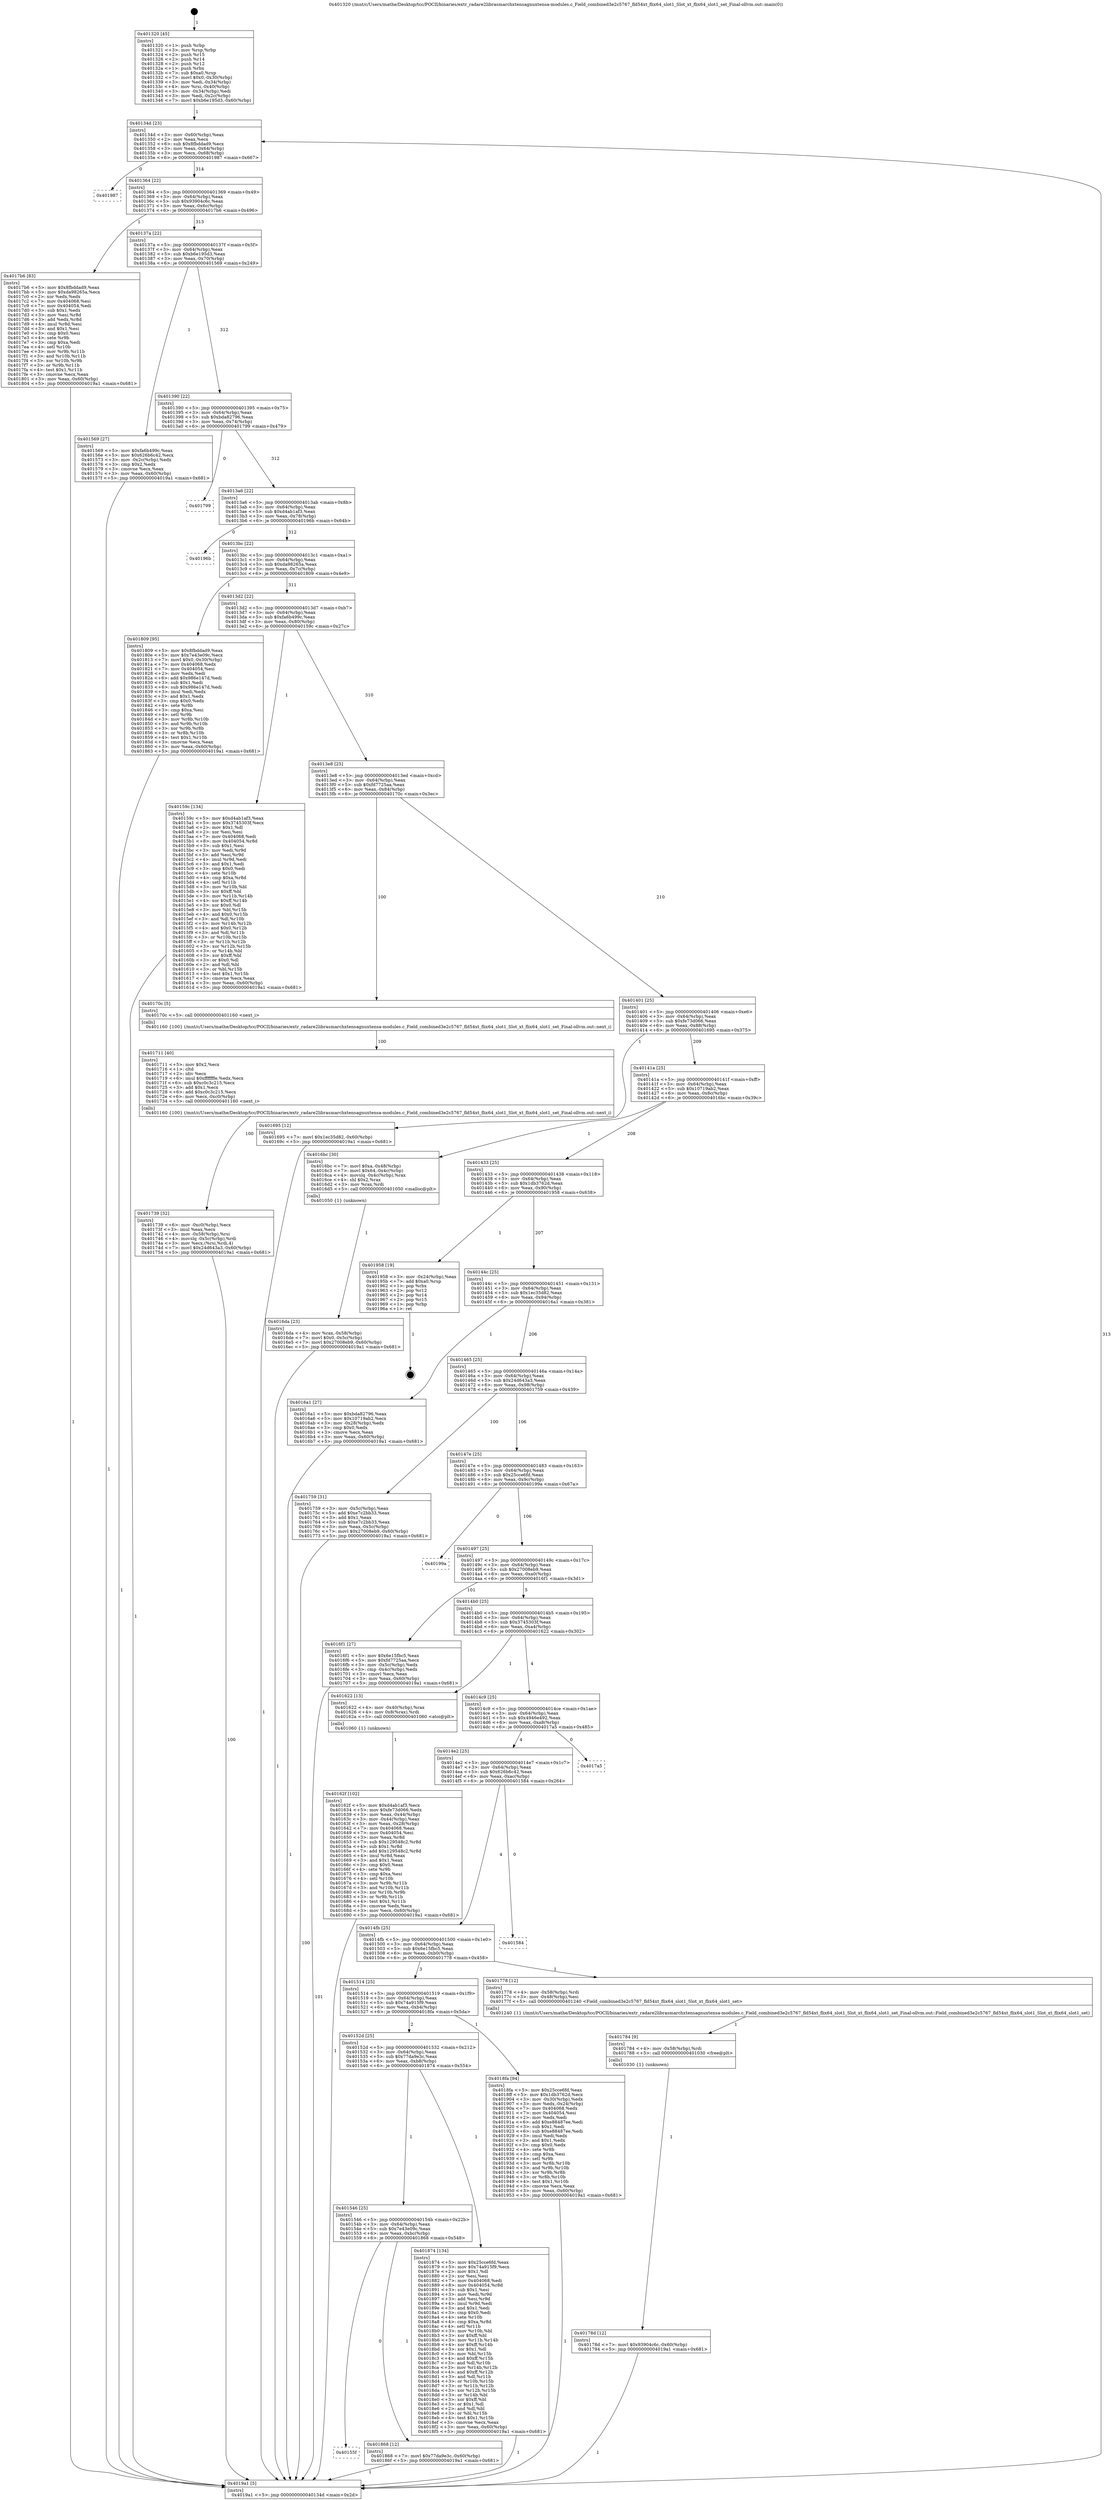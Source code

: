 digraph "0x401320" {
  label = "0x401320 (/mnt/c/Users/mathe/Desktop/tcc/POCII/binaries/extr_radare2librasmarchxtensagnuxtensa-modules.c_Field_combined3e2c5767_fld54xt_flix64_slot1_Slot_xt_flix64_slot1_set_Final-ollvm.out::main(0))"
  labelloc = "t"
  node[shape=record]

  Entry [label="",width=0.3,height=0.3,shape=circle,fillcolor=black,style=filled]
  "0x40134d" [label="{
     0x40134d [23]\l
     | [instrs]\l
     &nbsp;&nbsp;0x40134d \<+3\>: mov -0x60(%rbp),%eax\l
     &nbsp;&nbsp;0x401350 \<+2\>: mov %eax,%ecx\l
     &nbsp;&nbsp;0x401352 \<+6\>: sub $0x8fbddad9,%ecx\l
     &nbsp;&nbsp;0x401358 \<+3\>: mov %eax,-0x64(%rbp)\l
     &nbsp;&nbsp;0x40135b \<+3\>: mov %ecx,-0x68(%rbp)\l
     &nbsp;&nbsp;0x40135e \<+6\>: je 0000000000401987 \<main+0x667\>\l
  }"]
  "0x401987" [label="{
     0x401987\l
  }", style=dashed]
  "0x401364" [label="{
     0x401364 [22]\l
     | [instrs]\l
     &nbsp;&nbsp;0x401364 \<+5\>: jmp 0000000000401369 \<main+0x49\>\l
     &nbsp;&nbsp;0x401369 \<+3\>: mov -0x64(%rbp),%eax\l
     &nbsp;&nbsp;0x40136c \<+5\>: sub $0x93904c6c,%eax\l
     &nbsp;&nbsp;0x401371 \<+3\>: mov %eax,-0x6c(%rbp)\l
     &nbsp;&nbsp;0x401374 \<+6\>: je 00000000004017b6 \<main+0x496\>\l
  }"]
  Exit [label="",width=0.3,height=0.3,shape=circle,fillcolor=black,style=filled,peripheries=2]
  "0x4017b6" [label="{
     0x4017b6 [83]\l
     | [instrs]\l
     &nbsp;&nbsp;0x4017b6 \<+5\>: mov $0x8fbddad9,%eax\l
     &nbsp;&nbsp;0x4017bb \<+5\>: mov $0xda98265a,%ecx\l
     &nbsp;&nbsp;0x4017c0 \<+2\>: xor %edx,%edx\l
     &nbsp;&nbsp;0x4017c2 \<+7\>: mov 0x404068,%esi\l
     &nbsp;&nbsp;0x4017c9 \<+7\>: mov 0x404054,%edi\l
     &nbsp;&nbsp;0x4017d0 \<+3\>: sub $0x1,%edx\l
     &nbsp;&nbsp;0x4017d3 \<+3\>: mov %esi,%r8d\l
     &nbsp;&nbsp;0x4017d6 \<+3\>: add %edx,%r8d\l
     &nbsp;&nbsp;0x4017d9 \<+4\>: imul %r8d,%esi\l
     &nbsp;&nbsp;0x4017dd \<+3\>: and $0x1,%esi\l
     &nbsp;&nbsp;0x4017e0 \<+3\>: cmp $0x0,%esi\l
     &nbsp;&nbsp;0x4017e3 \<+4\>: sete %r9b\l
     &nbsp;&nbsp;0x4017e7 \<+3\>: cmp $0xa,%edi\l
     &nbsp;&nbsp;0x4017ea \<+4\>: setl %r10b\l
     &nbsp;&nbsp;0x4017ee \<+3\>: mov %r9b,%r11b\l
     &nbsp;&nbsp;0x4017f1 \<+3\>: and %r10b,%r11b\l
     &nbsp;&nbsp;0x4017f4 \<+3\>: xor %r10b,%r9b\l
     &nbsp;&nbsp;0x4017f7 \<+3\>: or %r9b,%r11b\l
     &nbsp;&nbsp;0x4017fa \<+4\>: test $0x1,%r11b\l
     &nbsp;&nbsp;0x4017fe \<+3\>: cmovne %ecx,%eax\l
     &nbsp;&nbsp;0x401801 \<+3\>: mov %eax,-0x60(%rbp)\l
     &nbsp;&nbsp;0x401804 \<+5\>: jmp 00000000004019a1 \<main+0x681\>\l
  }"]
  "0x40137a" [label="{
     0x40137a [22]\l
     | [instrs]\l
     &nbsp;&nbsp;0x40137a \<+5\>: jmp 000000000040137f \<main+0x5f\>\l
     &nbsp;&nbsp;0x40137f \<+3\>: mov -0x64(%rbp),%eax\l
     &nbsp;&nbsp;0x401382 \<+5\>: sub $0xb6e195d3,%eax\l
     &nbsp;&nbsp;0x401387 \<+3\>: mov %eax,-0x70(%rbp)\l
     &nbsp;&nbsp;0x40138a \<+6\>: je 0000000000401569 \<main+0x249\>\l
  }"]
  "0x40155f" [label="{
     0x40155f\l
  }", style=dashed]
  "0x401569" [label="{
     0x401569 [27]\l
     | [instrs]\l
     &nbsp;&nbsp;0x401569 \<+5\>: mov $0xfa6b499c,%eax\l
     &nbsp;&nbsp;0x40156e \<+5\>: mov $0x626b6c42,%ecx\l
     &nbsp;&nbsp;0x401573 \<+3\>: mov -0x2c(%rbp),%edx\l
     &nbsp;&nbsp;0x401576 \<+3\>: cmp $0x2,%edx\l
     &nbsp;&nbsp;0x401579 \<+3\>: cmovne %ecx,%eax\l
     &nbsp;&nbsp;0x40157c \<+3\>: mov %eax,-0x60(%rbp)\l
     &nbsp;&nbsp;0x40157f \<+5\>: jmp 00000000004019a1 \<main+0x681\>\l
  }"]
  "0x401390" [label="{
     0x401390 [22]\l
     | [instrs]\l
     &nbsp;&nbsp;0x401390 \<+5\>: jmp 0000000000401395 \<main+0x75\>\l
     &nbsp;&nbsp;0x401395 \<+3\>: mov -0x64(%rbp),%eax\l
     &nbsp;&nbsp;0x401398 \<+5\>: sub $0xbda82796,%eax\l
     &nbsp;&nbsp;0x40139d \<+3\>: mov %eax,-0x74(%rbp)\l
     &nbsp;&nbsp;0x4013a0 \<+6\>: je 0000000000401799 \<main+0x479\>\l
  }"]
  "0x4019a1" [label="{
     0x4019a1 [5]\l
     | [instrs]\l
     &nbsp;&nbsp;0x4019a1 \<+5\>: jmp 000000000040134d \<main+0x2d\>\l
  }"]
  "0x401320" [label="{
     0x401320 [45]\l
     | [instrs]\l
     &nbsp;&nbsp;0x401320 \<+1\>: push %rbp\l
     &nbsp;&nbsp;0x401321 \<+3\>: mov %rsp,%rbp\l
     &nbsp;&nbsp;0x401324 \<+2\>: push %r15\l
     &nbsp;&nbsp;0x401326 \<+2\>: push %r14\l
     &nbsp;&nbsp;0x401328 \<+2\>: push %r12\l
     &nbsp;&nbsp;0x40132a \<+1\>: push %rbx\l
     &nbsp;&nbsp;0x40132b \<+7\>: sub $0xa0,%rsp\l
     &nbsp;&nbsp;0x401332 \<+7\>: movl $0x0,-0x30(%rbp)\l
     &nbsp;&nbsp;0x401339 \<+3\>: mov %edi,-0x34(%rbp)\l
     &nbsp;&nbsp;0x40133c \<+4\>: mov %rsi,-0x40(%rbp)\l
     &nbsp;&nbsp;0x401340 \<+3\>: mov -0x34(%rbp),%edi\l
     &nbsp;&nbsp;0x401343 \<+3\>: mov %edi,-0x2c(%rbp)\l
     &nbsp;&nbsp;0x401346 \<+7\>: movl $0xb6e195d3,-0x60(%rbp)\l
  }"]
  "0x401868" [label="{
     0x401868 [12]\l
     | [instrs]\l
     &nbsp;&nbsp;0x401868 \<+7\>: movl $0x77da9e3c,-0x60(%rbp)\l
     &nbsp;&nbsp;0x40186f \<+5\>: jmp 00000000004019a1 \<main+0x681\>\l
  }"]
  "0x401799" [label="{
     0x401799\l
  }", style=dashed]
  "0x4013a6" [label="{
     0x4013a6 [22]\l
     | [instrs]\l
     &nbsp;&nbsp;0x4013a6 \<+5\>: jmp 00000000004013ab \<main+0x8b\>\l
     &nbsp;&nbsp;0x4013ab \<+3\>: mov -0x64(%rbp),%eax\l
     &nbsp;&nbsp;0x4013ae \<+5\>: sub $0xd4ab1af3,%eax\l
     &nbsp;&nbsp;0x4013b3 \<+3\>: mov %eax,-0x78(%rbp)\l
     &nbsp;&nbsp;0x4013b6 \<+6\>: je 000000000040196b \<main+0x64b\>\l
  }"]
  "0x401546" [label="{
     0x401546 [25]\l
     | [instrs]\l
     &nbsp;&nbsp;0x401546 \<+5\>: jmp 000000000040154b \<main+0x22b\>\l
     &nbsp;&nbsp;0x40154b \<+3\>: mov -0x64(%rbp),%eax\l
     &nbsp;&nbsp;0x40154e \<+5\>: sub $0x7e43e09c,%eax\l
     &nbsp;&nbsp;0x401553 \<+6\>: mov %eax,-0xbc(%rbp)\l
     &nbsp;&nbsp;0x401559 \<+6\>: je 0000000000401868 \<main+0x548\>\l
  }"]
  "0x40196b" [label="{
     0x40196b\l
  }", style=dashed]
  "0x4013bc" [label="{
     0x4013bc [22]\l
     | [instrs]\l
     &nbsp;&nbsp;0x4013bc \<+5\>: jmp 00000000004013c1 \<main+0xa1\>\l
     &nbsp;&nbsp;0x4013c1 \<+3\>: mov -0x64(%rbp),%eax\l
     &nbsp;&nbsp;0x4013c4 \<+5\>: sub $0xda98265a,%eax\l
     &nbsp;&nbsp;0x4013c9 \<+3\>: mov %eax,-0x7c(%rbp)\l
     &nbsp;&nbsp;0x4013cc \<+6\>: je 0000000000401809 \<main+0x4e9\>\l
  }"]
  "0x401874" [label="{
     0x401874 [134]\l
     | [instrs]\l
     &nbsp;&nbsp;0x401874 \<+5\>: mov $0x25cce6fd,%eax\l
     &nbsp;&nbsp;0x401879 \<+5\>: mov $0x74a915f9,%ecx\l
     &nbsp;&nbsp;0x40187e \<+2\>: mov $0x1,%dl\l
     &nbsp;&nbsp;0x401880 \<+2\>: xor %esi,%esi\l
     &nbsp;&nbsp;0x401882 \<+7\>: mov 0x404068,%edi\l
     &nbsp;&nbsp;0x401889 \<+8\>: mov 0x404054,%r8d\l
     &nbsp;&nbsp;0x401891 \<+3\>: sub $0x1,%esi\l
     &nbsp;&nbsp;0x401894 \<+3\>: mov %edi,%r9d\l
     &nbsp;&nbsp;0x401897 \<+3\>: add %esi,%r9d\l
     &nbsp;&nbsp;0x40189a \<+4\>: imul %r9d,%edi\l
     &nbsp;&nbsp;0x40189e \<+3\>: and $0x1,%edi\l
     &nbsp;&nbsp;0x4018a1 \<+3\>: cmp $0x0,%edi\l
     &nbsp;&nbsp;0x4018a4 \<+4\>: sete %r10b\l
     &nbsp;&nbsp;0x4018a8 \<+4\>: cmp $0xa,%r8d\l
     &nbsp;&nbsp;0x4018ac \<+4\>: setl %r11b\l
     &nbsp;&nbsp;0x4018b0 \<+3\>: mov %r10b,%bl\l
     &nbsp;&nbsp;0x4018b3 \<+3\>: xor $0xff,%bl\l
     &nbsp;&nbsp;0x4018b6 \<+3\>: mov %r11b,%r14b\l
     &nbsp;&nbsp;0x4018b9 \<+4\>: xor $0xff,%r14b\l
     &nbsp;&nbsp;0x4018bd \<+3\>: xor $0x1,%dl\l
     &nbsp;&nbsp;0x4018c0 \<+3\>: mov %bl,%r15b\l
     &nbsp;&nbsp;0x4018c3 \<+4\>: and $0xff,%r15b\l
     &nbsp;&nbsp;0x4018c7 \<+3\>: and %dl,%r10b\l
     &nbsp;&nbsp;0x4018ca \<+3\>: mov %r14b,%r12b\l
     &nbsp;&nbsp;0x4018cd \<+4\>: and $0xff,%r12b\l
     &nbsp;&nbsp;0x4018d1 \<+3\>: and %dl,%r11b\l
     &nbsp;&nbsp;0x4018d4 \<+3\>: or %r10b,%r15b\l
     &nbsp;&nbsp;0x4018d7 \<+3\>: or %r11b,%r12b\l
     &nbsp;&nbsp;0x4018da \<+3\>: xor %r12b,%r15b\l
     &nbsp;&nbsp;0x4018dd \<+3\>: or %r14b,%bl\l
     &nbsp;&nbsp;0x4018e0 \<+3\>: xor $0xff,%bl\l
     &nbsp;&nbsp;0x4018e3 \<+3\>: or $0x1,%dl\l
     &nbsp;&nbsp;0x4018e6 \<+2\>: and %dl,%bl\l
     &nbsp;&nbsp;0x4018e8 \<+3\>: or %bl,%r15b\l
     &nbsp;&nbsp;0x4018eb \<+4\>: test $0x1,%r15b\l
     &nbsp;&nbsp;0x4018ef \<+3\>: cmovne %ecx,%eax\l
     &nbsp;&nbsp;0x4018f2 \<+3\>: mov %eax,-0x60(%rbp)\l
     &nbsp;&nbsp;0x4018f5 \<+5\>: jmp 00000000004019a1 \<main+0x681\>\l
  }"]
  "0x401809" [label="{
     0x401809 [95]\l
     | [instrs]\l
     &nbsp;&nbsp;0x401809 \<+5\>: mov $0x8fbddad9,%eax\l
     &nbsp;&nbsp;0x40180e \<+5\>: mov $0x7e43e09c,%ecx\l
     &nbsp;&nbsp;0x401813 \<+7\>: movl $0x0,-0x30(%rbp)\l
     &nbsp;&nbsp;0x40181a \<+7\>: mov 0x404068,%edx\l
     &nbsp;&nbsp;0x401821 \<+7\>: mov 0x404054,%esi\l
     &nbsp;&nbsp;0x401828 \<+2\>: mov %edx,%edi\l
     &nbsp;&nbsp;0x40182a \<+6\>: add $0x986e147d,%edi\l
     &nbsp;&nbsp;0x401830 \<+3\>: sub $0x1,%edi\l
     &nbsp;&nbsp;0x401833 \<+6\>: sub $0x986e147d,%edi\l
     &nbsp;&nbsp;0x401839 \<+3\>: imul %edi,%edx\l
     &nbsp;&nbsp;0x40183c \<+3\>: and $0x1,%edx\l
     &nbsp;&nbsp;0x40183f \<+3\>: cmp $0x0,%edx\l
     &nbsp;&nbsp;0x401842 \<+4\>: sete %r8b\l
     &nbsp;&nbsp;0x401846 \<+3\>: cmp $0xa,%esi\l
     &nbsp;&nbsp;0x401849 \<+4\>: setl %r9b\l
     &nbsp;&nbsp;0x40184d \<+3\>: mov %r8b,%r10b\l
     &nbsp;&nbsp;0x401850 \<+3\>: and %r9b,%r10b\l
     &nbsp;&nbsp;0x401853 \<+3\>: xor %r9b,%r8b\l
     &nbsp;&nbsp;0x401856 \<+3\>: or %r8b,%r10b\l
     &nbsp;&nbsp;0x401859 \<+4\>: test $0x1,%r10b\l
     &nbsp;&nbsp;0x40185d \<+3\>: cmovne %ecx,%eax\l
     &nbsp;&nbsp;0x401860 \<+3\>: mov %eax,-0x60(%rbp)\l
     &nbsp;&nbsp;0x401863 \<+5\>: jmp 00000000004019a1 \<main+0x681\>\l
  }"]
  "0x4013d2" [label="{
     0x4013d2 [22]\l
     | [instrs]\l
     &nbsp;&nbsp;0x4013d2 \<+5\>: jmp 00000000004013d7 \<main+0xb7\>\l
     &nbsp;&nbsp;0x4013d7 \<+3\>: mov -0x64(%rbp),%eax\l
     &nbsp;&nbsp;0x4013da \<+5\>: sub $0xfa6b499c,%eax\l
     &nbsp;&nbsp;0x4013df \<+3\>: mov %eax,-0x80(%rbp)\l
     &nbsp;&nbsp;0x4013e2 \<+6\>: je 000000000040159c \<main+0x27c\>\l
  }"]
  "0x40152d" [label="{
     0x40152d [25]\l
     | [instrs]\l
     &nbsp;&nbsp;0x40152d \<+5\>: jmp 0000000000401532 \<main+0x212\>\l
     &nbsp;&nbsp;0x401532 \<+3\>: mov -0x64(%rbp),%eax\l
     &nbsp;&nbsp;0x401535 \<+5\>: sub $0x77da9e3c,%eax\l
     &nbsp;&nbsp;0x40153a \<+6\>: mov %eax,-0xb8(%rbp)\l
     &nbsp;&nbsp;0x401540 \<+6\>: je 0000000000401874 \<main+0x554\>\l
  }"]
  "0x40159c" [label="{
     0x40159c [134]\l
     | [instrs]\l
     &nbsp;&nbsp;0x40159c \<+5\>: mov $0xd4ab1af3,%eax\l
     &nbsp;&nbsp;0x4015a1 \<+5\>: mov $0x3745303f,%ecx\l
     &nbsp;&nbsp;0x4015a6 \<+2\>: mov $0x1,%dl\l
     &nbsp;&nbsp;0x4015a8 \<+2\>: xor %esi,%esi\l
     &nbsp;&nbsp;0x4015aa \<+7\>: mov 0x404068,%edi\l
     &nbsp;&nbsp;0x4015b1 \<+8\>: mov 0x404054,%r8d\l
     &nbsp;&nbsp;0x4015b9 \<+3\>: sub $0x1,%esi\l
     &nbsp;&nbsp;0x4015bc \<+3\>: mov %edi,%r9d\l
     &nbsp;&nbsp;0x4015bf \<+3\>: add %esi,%r9d\l
     &nbsp;&nbsp;0x4015c2 \<+4\>: imul %r9d,%edi\l
     &nbsp;&nbsp;0x4015c6 \<+3\>: and $0x1,%edi\l
     &nbsp;&nbsp;0x4015c9 \<+3\>: cmp $0x0,%edi\l
     &nbsp;&nbsp;0x4015cc \<+4\>: sete %r10b\l
     &nbsp;&nbsp;0x4015d0 \<+4\>: cmp $0xa,%r8d\l
     &nbsp;&nbsp;0x4015d4 \<+4\>: setl %r11b\l
     &nbsp;&nbsp;0x4015d8 \<+3\>: mov %r10b,%bl\l
     &nbsp;&nbsp;0x4015db \<+3\>: xor $0xff,%bl\l
     &nbsp;&nbsp;0x4015de \<+3\>: mov %r11b,%r14b\l
     &nbsp;&nbsp;0x4015e1 \<+4\>: xor $0xff,%r14b\l
     &nbsp;&nbsp;0x4015e5 \<+3\>: xor $0x0,%dl\l
     &nbsp;&nbsp;0x4015e8 \<+3\>: mov %bl,%r15b\l
     &nbsp;&nbsp;0x4015eb \<+4\>: and $0x0,%r15b\l
     &nbsp;&nbsp;0x4015ef \<+3\>: and %dl,%r10b\l
     &nbsp;&nbsp;0x4015f2 \<+3\>: mov %r14b,%r12b\l
     &nbsp;&nbsp;0x4015f5 \<+4\>: and $0x0,%r12b\l
     &nbsp;&nbsp;0x4015f9 \<+3\>: and %dl,%r11b\l
     &nbsp;&nbsp;0x4015fc \<+3\>: or %r10b,%r15b\l
     &nbsp;&nbsp;0x4015ff \<+3\>: or %r11b,%r12b\l
     &nbsp;&nbsp;0x401602 \<+3\>: xor %r12b,%r15b\l
     &nbsp;&nbsp;0x401605 \<+3\>: or %r14b,%bl\l
     &nbsp;&nbsp;0x401608 \<+3\>: xor $0xff,%bl\l
     &nbsp;&nbsp;0x40160b \<+3\>: or $0x0,%dl\l
     &nbsp;&nbsp;0x40160e \<+2\>: and %dl,%bl\l
     &nbsp;&nbsp;0x401610 \<+3\>: or %bl,%r15b\l
     &nbsp;&nbsp;0x401613 \<+4\>: test $0x1,%r15b\l
     &nbsp;&nbsp;0x401617 \<+3\>: cmovne %ecx,%eax\l
     &nbsp;&nbsp;0x40161a \<+3\>: mov %eax,-0x60(%rbp)\l
     &nbsp;&nbsp;0x40161d \<+5\>: jmp 00000000004019a1 \<main+0x681\>\l
  }"]
  "0x4013e8" [label="{
     0x4013e8 [25]\l
     | [instrs]\l
     &nbsp;&nbsp;0x4013e8 \<+5\>: jmp 00000000004013ed \<main+0xcd\>\l
     &nbsp;&nbsp;0x4013ed \<+3\>: mov -0x64(%rbp),%eax\l
     &nbsp;&nbsp;0x4013f0 \<+5\>: sub $0xfd7725aa,%eax\l
     &nbsp;&nbsp;0x4013f5 \<+6\>: mov %eax,-0x84(%rbp)\l
     &nbsp;&nbsp;0x4013fb \<+6\>: je 000000000040170c \<main+0x3ec\>\l
  }"]
  "0x4018fa" [label="{
     0x4018fa [94]\l
     | [instrs]\l
     &nbsp;&nbsp;0x4018fa \<+5\>: mov $0x25cce6fd,%eax\l
     &nbsp;&nbsp;0x4018ff \<+5\>: mov $0x1db3762d,%ecx\l
     &nbsp;&nbsp;0x401904 \<+3\>: mov -0x30(%rbp),%edx\l
     &nbsp;&nbsp;0x401907 \<+3\>: mov %edx,-0x24(%rbp)\l
     &nbsp;&nbsp;0x40190a \<+7\>: mov 0x404068,%edx\l
     &nbsp;&nbsp;0x401911 \<+7\>: mov 0x404054,%esi\l
     &nbsp;&nbsp;0x401918 \<+2\>: mov %edx,%edi\l
     &nbsp;&nbsp;0x40191a \<+6\>: add $0xe88487ee,%edi\l
     &nbsp;&nbsp;0x401920 \<+3\>: sub $0x1,%edi\l
     &nbsp;&nbsp;0x401923 \<+6\>: sub $0xe88487ee,%edi\l
     &nbsp;&nbsp;0x401929 \<+3\>: imul %edi,%edx\l
     &nbsp;&nbsp;0x40192c \<+3\>: and $0x1,%edx\l
     &nbsp;&nbsp;0x40192f \<+3\>: cmp $0x0,%edx\l
     &nbsp;&nbsp;0x401932 \<+4\>: sete %r8b\l
     &nbsp;&nbsp;0x401936 \<+3\>: cmp $0xa,%esi\l
     &nbsp;&nbsp;0x401939 \<+4\>: setl %r9b\l
     &nbsp;&nbsp;0x40193d \<+3\>: mov %r8b,%r10b\l
     &nbsp;&nbsp;0x401940 \<+3\>: and %r9b,%r10b\l
     &nbsp;&nbsp;0x401943 \<+3\>: xor %r9b,%r8b\l
     &nbsp;&nbsp;0x401946 \<+3\>: or %r8b,%r10b\l
     &nbsp;&nbsp;0x401949 \<+4\>: test $0x1,%r10b\l
     &nbsp;&nbsp;0x40194d \<+3\>: cmovne %ecx,%eax\l
     &nbsp;&nbsp;0x401950 \<+3\>: mov %eax,-0x60(%rbp)\l
     &nbsp;&nbsp;0x401953 \<+5\>: jmp 00000000004019a1 \<main+0x681\>\l
  }"]
  "0x40170c" [label="{
     0x40170c [5]\l
     | [instrs]\l
     &nbsp;&nbsp;0x40170c \<+5\>: call 0000000000401160 \<next_i\>\l
     | [calls]\l
     &nbsp;&nbsp;0x401160 \{100\} (/mnt/c/Users/mathe/Desktop/tcc/POCII/binaries/extr_radare2librasmarchxtensagnuxtensa-modules.c_Field_combined3e2c5767_fld54xt_flix64_slot1_Slot_xt_flix64_slot1_set_Final-ollvm.out::next_i)\l
  }"]
  "0x401401" [label="{
     0x401401 [25]\l
     | [instrs]\l
     &nbsp;&nbsp;0x401401 \<+5\>: jmp 0000000000401406 \<main+0xe6\>\l
     &nbsp;&nbsp;0x401406 \<+3\>: mov -0x64(%rbp),%eax\l
     &nbsp;&nbsp;0x401409 \<+5\>: sub $0xfe73d066,%eax\l
     &nbsp;&nbsp;0x40140e \<+6\>: mov %eax,-0x88(%rbp)\l
     &nbsp;&nbsp;0x401414 \<+6\>: je 0000000000401695 \<main+0x375\>\l
  }"]
  "0x40178d" [label="{
     0x40178d [12]\l
     | [instrs]\l
     &nbsp;&nbsp;0x40178d \<+7\>: movl $0x93904c6c,-0x60(%rbp)\l
     &nbsp;&nbsp;0x401794 \<+5\>: jmp 00000000004019a1 \<main+0x681\>\l
  }"]
  "0x401695" [label="{
     0x401695 [12]\l
     | [instrs]\l
     &nbsp;&nbsp;0x401695 \<+7\>: movl $0x1ec35d82,-0x60(%rbp)\l
     &nbsp;&nbsp;0x40169c \<+5\>: jmp 00000000004019a1 \<main+0x681\>\l
  }"]
  "0x40141a" [label="{
     0x40141a [25]\l
     | [instrs]\l
     &nbsp;&nbsp;0x40141a \<+5\>: jmp 000000000040141f \<main+0xff\>\l
     &nbsp;&nbsp;0x40141f \<+3\>: mov -0x64(%rbp),%eax\l
     &nbsp;&nbsp;0x401422 \<+5\>: sub $0x10719ab2,%eax\l
     &nbsp;&nbsp;0x401427 \<+6\>: mov %eax,-0x8c(%rbp)\l
     &nbsp;&nbsp;0x40142d \<+6\>: je 00000000004016bc \<main+0x39c\>\l
  }"]
  "0x401784" [label="{
     0x401784 [9]\l
     | [instrs]\l
     &nbsp;&nbsp;0x401784 \<+4\>: mov -0x58(%rbp),%rdi\l
     &nbsp;&nbsp;0x401788 \<+5\>: call 0000000000401030 \<free@plt\>\l
     | [calls]\l
     &nbsp;&nbsp;0x401030 \{1\} (unknown)\l
  }"]
  "0x4016bc" [label="{
     0x4016bc [30]\l
     | [instrs]\l
     &nbsp;&nbsp;0x4016bc \<+7\>: movl $0xa,-0x48(%rbp)\l
     &nbsp;&nbsp;0x4016c3 \<+7\>: movl $0x64,-0x4c(%rbp)\l
     &nbsp;&nbsp;0x4016ca \<+4\>: movslq -0x4c(%rbp),%rax\l
     &nbsp;&nbsp;0x4016ce \<+4\>: shl $0x2,%rax\l
     &nbsp;&nbsp;0x4016d2 \<+3\>: mov %rax,%rdi\l
     &nbsp;&nbsp;0x4016d5 \<+5\>: call 0000000000401050 \<malloc@plt\>\l
     | [calls]\l
     &nbsp;&nbsp;0x401050 \{1\} (unknown)\l
  }"]
  "0x401433" [label="{
     0x401433 [25]\l
     | [instrs]\l
     &nbsp;&nbsp;0x401433 \<+5\>: jmp 0000000000401438 \<main+0x118\>\l
     &nbsp;&nbsp;0x401438 \<+3\>: mov -0x64(%rbp),%eax\l
     &nbsp;&nbsp;0x40143b \<+5\>: sub $0x1db3762d,%eax\l
     &nbsp;&nbsp;0x401440 \<+6\>: mov %eax,-0x90(%rbp)\l
     &nbsp;&nbsp;0x401446 \<+6\>: je 0000000000401958 \<main+0x638\>\l
  }"]
  "0x401514" [label="{
     0x401514 [25]\l
     | [instrs]\l
     &nbsp;&nbsp;0x401514 \<+5\>: jmp 0000000000401519 \<main+0x1f9\>\l
     &nbsp;&nbsp;0x401519 \<+3\>: mov -0x64(%rbp),%eax\l
     &nbsp;&nbsp;0x40151c \<+5\>: sub $0x74a915f9,%eax\l
     &nbsp;&nbsp;0x401521 \<+6\>: mov %eax,-0xb4(%rbp)\l
     &nbsp;&nbsp;0x401527 \<+6\>: je 00000000004018fa \<main+0x5da\>\l
  }"]
  "0x401958" [label="{
     0x401958 [19]\l
     | [instrs]\l
     &nbsp;&nbsp;0x401958 \<+3\>: mov -0x24(%rbp),%eax\l
     &nbsp;&nbsp;0x40195b \<+7\>: add $0xa0,%rsp\l
     &nbsp;&nbsp;0x401962 \<+1\>: pop %rbx\l
     &nbsp;&nbsp;0x401963 \<+2\>: pop %r12\l
     &nbsp;&nbsp;0x401965 \<+2\>: pop %r14\l
     &nbsp;&nbsp;0x401967 \<+2\>: pop %r15\l
     &nbsp;&nbsp;0x401969 \<+1\>: pop %rbp\l
     &nbsp;&nbsp;0x40196a \<+1\>: ret\l
  }"]
  "0x40144c" [label="{
     0x40144c [25]\l
     | [instrs]\l
     &nbsp;&nbsp;0x40144c \<+5\>: jmp 0000000000401451 \<main+0x131\>\l
     &nbsp;&nbsp;0x401451 \<+3\>: mov -0x64(%rbp),%eax\l
     &nbsp;&nbsp;0x401454 \<+5\>: sub $0x1ec35d82,%eax\l
     &nbsp;&nbsp;0x401459 \<+6\>: mov %eax,-0x94(%rbp)\l
     &nbsp;&nbsp;0x40145f \<+6\>: je 00000000004016a1 \<main+0x381\>\l
  }"]
  "0x401778" [label="{
     0x401778 [12]\l
     | [instrs]\l
     &nbsp;&nbsp;0x401778 \<+4\>: mov -0x58(%rbp),%rdi\l
     &nbsp;&nbsp;0x40177c \<+3\>: mov -0x48(%rbp),%esi\l
     &nbsp;&nbsp;0x40177f \<+5\>: call 0000000000401240 \<Field_combined3e2c5767_fld54xt_flix64_slot1_Slot_xt_flix64_slot1_set\>\l
     | [calls]\l
     &nbsp;&nbsp;0x401240 \{1\} (/mnt/c/Users/mathe/Desktop/tcc/POCII/binaries/extr_radare2librasmarchxtensagnuxtensa-modules.c_Field_combined3e2c5767_fld54xt_flix64_slot1_Slot_xt_flix64_slot1_set_Final-ollvm.out::Field_combined3e2c5767_fld54xt_flix64_slot1_Slot_xt_flix64_slot1_set)\l
  }"]
  "0x4016a1" [label="{
     0x4016a1 [27]\l
     | [instrs]\l
     &nbsp;&nbsp;0x4016a1 \<+5\>: mov $0xbda82796,%eax\l
     &nbsp;&nbsp;0x4016a6 \<+5\>: mov $0x10719ab2,%ecx\l
     &nbsp;&nbsp;0x4016ab \<+3\>: mov -0x28(%rbp),%edx\l
     &nbsp;&nbsp;0x4016ae \<+3\>: cmp $0x0,%edx\l
     &nbsp;&nbsp;0x4016b1 \<+3\>: cmove %ecx,%eax\l
     &nbsp;&nbsp;0x4016b4 \<+3\>: mov %eax,-0x60(%rbp)\l
     &nbsp;&nbsp;0x4016b7 \<+5\>: jmp 00000000004019a1 \<main+0x681\>\l
  }"]
  "0x401465" [label="{
     0x401465 [25]\l
     | [instrs]\l
     &nbsp;&nbsp;0x401465 \<+5\>: jmp 000000000040146a \<main+0x14a\>\l
     &nbsp;&nbsp;0x40146a \<+3\>: mov -0x64(%rbp),%eax\l
     &nbsp;&nbsp;0x40146d \<+5\>: sub $0x24d643a3,%eax\l
     &nbsp;&nbsp;0x401472 \<+6\>: mov %eax,-0x98(%rbp)\l
     &nbsp;&nbsp;0x401478 \<+6\>: je 0000000000401759 \<main+0x439\>\l
  }"]
  "0x4014fb" [label="{
     0x4014fb [25]\l
     | [instrs]\l
     &nbsp;&nbsp;0x4014fb \<+5\>: jmp 0000000000401500 \<main+0x1e0\>\l
     &nbsp;&nbsp;0x401500 \<+3\>: mov -0x64(%rbp),%eax\l
     &nbsp;&nbsp;0x401503 \<+5\>: sub $0x6e15fbc5,%eax\l
     &nbsp;&nbsp;0x401508 \<+6\>: mov %eax,-0xb0(%rbp)\l
     &nbsp;&nbsp;0x40150e \<+6\>: je 0000000000401778 \<main+0x458\>\l
  }"]
  "0x401759" [label="{
     0x401759 [31]\l
     | [instrs]\l
     &nbsp;&nbsp;0x401759 \<+3\>: mov -0x5c(%rbp),%eax\l
     &nbsp;&nbsp;0x40175c \<+5\>: add $0xe7c2bb33,%eax\l
     &nbsp;&nbsp;0x401761 \<+3\>: add $0x1,%eax\l
     &nbsp;&nbsp;0x401764 \<+5\>: sub $0xe7c2bb33,%eax\l
     &nbsp;&nbsp;0x401769 \<+3\>: mov %eax,-0x5c(%rbp)\l
     &nbsp;&nbsp;0x40176c \<+7\>: movl $0x27008eb9,-0x60(%rbp)\l
     &nbsp;&nbsp;0x401773 \<+5\>: jmp 00000000004019a1 \<main+0x681\>\l
  }"]
  "0x40147e" [label="{
     0x40147e [25]\l
     | [instrs]\l
     &nbsp;&nbsp;0x40147e \<+5\>: jmp 0000000000401483 \<main+0x163\>\l
     &nbsp;&nbsp;0x401483 \<+3\>: mov -0x64(%rbp),%eax\l
     &nbsp;&nbsp;0x401486 \<+5\>: sub $0x25cce6fd,%eax\l
     &nbsp;&nbsp;0x40148b \<+6\>: mov %eax,-0x9c(%rbp)\l
     &nbsp;&nbsp;0x401491 \<+6\>: je 000000000040199a \<main+0x67a\>\l
  }"]
  "0x401584" [label="{
     0x401584\l
  }", style=dashed]
  "0x40199a" [label="{
     0x40199a\l
  }", style=dashed]
  "0x401497" [label="{
     0x401497 [25]\l
     | [instrs]\l
     &nbsp;&nbsp;0x401497 \<+5\>: jmp 000000000040149c \<main+0x17c\>\l
     &nbsp;&nbsp;0x40149c \<+3\>: mov -0x64(%rbp),%eax\l
     &nbsp;&nbsp;0x40149f \<+5\>: sub $0x27008eb9,%eax\l
     &nbsp;&nbsp;0x4014a4 \<+6\>: mov %eax,-0xa0(%rbp)\l
     &nbsp;&nbsp;0x4014aa \<+6\>: je 00000000004016f1 \<main+0x3d1\>\l
  }"]
  "0x4014e2" [label="{
     0x4014e2 [25]\l
     | [instrs]\l
     &nbsp;&nbsp;0x4014e2 \<+5\>: jmp 00000000004014e7 \<main+0x1c7\>\l
     &nbsp;&nbsp;0x4014e7 \<+3\>: mov -0x64(%rbp),%eax\l
     &nbsp;&nbsp;0x4014ea \<+5\>: sub $0x626b6c42,%eax\l
     &nbsp;&nbsp;0x4014ef \<+6\>: mov %eax,-0xac(%rbp)\l
     &nbsp;&nbsp;0x4014f5 \<+6\>: je 0000000000401584 \<main+0x264\>\l
  }"]
  "0x4016f1" [label="{
     0x4016f1 [27]\l
     | [instrs]\l
     &nbsp;&nbsp;0x4016f1 \<+5\>: mov $0x6e15fbc5,%eax\l
     &nbsp;&nbsp;0x4016f6 \<+5\>: mov $0xfd7725aa,%ecx\l
     &nbsp;&nbsp;0x4016fb \<+3\>: mov -0x5c(%rbp),%edx\l
     &nbsp;&nbsp;0x4016fe \<+3\>: cmp -0x4c(%rbp),%edx\l
     &nbsp;&nbsp;0x401701 \<+3\>: cmovl %ecx,%eax\l
     &nbsp;&nbsp;0x401704 \<+3\>: mov %eax,-0x60(%rbp)\l
     &nbsp;&nbsp;0x401707 \<+5\>: jmp 00000000004019a1 \<main+0x681\>\l
  }"]
  "0x4014b0" [label="{
     0x4014b0 [25]\l
     | [instrs]\l
     &nbsp;&nbsp;0x4014b0 \<+5\>: jmp 00000000004014b5 \<main+0x195\>\l
     &nbsp;&nbsp;0x4014b5 \<+3\>: mov -0x64(%rbp),%eax\l
     &nbsp;&nbsp;0x4014b8 \<+5\>: sub $0x3745303f,%eax\l
     &nbsp;&nbsp;0x4014bd \<+6\>: mov %eax,-0xa4(%rbp)\l
     &nbsp;&nbsp;0x4014c3 \<+6\>: je 0000000000401622 \<main+0x302\>\l
  }"]
  "0x4017a5" [label="{
     0x4017a5\l
  }", style=dashed]
  "0x401622" [label="{
     0x401622 [13]\l
     | [instrs]\l
     &nbsp;&nbsp;0x401622 \<+4\>: mov -0x40(%rbp),%rax\l
     &nbsp;&nbsp;0x401626 \<+4\>: mov 0x8(%rax),%rdi\l
     &nbsp;&nbsp;0x40162a \<+5\>: call 0000000000401060 \<atoi@plt\>\l
     | [calls]\l
     &nbsp;&nbsp;0x401060 \{1\} (unknown)\l
  }"]
  "0x4014c9" [label="{
     0x4014c9 [25]\l
     | [instrs]\l
     &nbsp;&nbsp;0x4014c9 \<+5\>: jmp 00000000004014ce \<main+0x1ae\>\l
     &nbsp;&nbsp;0x4014ce \<+3\>: mov -0x64(%rbp),%eax\l
     &nbsp;&nbsp;0x4014d1 \<+5\>: sub $0x4946e492,%eax\l
     &nbsp;&nbsp;0x4014d6 \<+6\>: mov %eax,-0xa8(%rbp)\l
     &nbsp;&nbsp;0x4014dc \<+6\>: je 00000000004017a5 \<main+0x485\>\l
  }"]
  "0x40162f" [label="{
     0x40162f [102]\l
     | [instrs]\l
     &nbsp;&nbsp;0x40162f \<+5\>: mov $0xd4ab1af3,%ecx\l
     &nbsp;&nbsp;0x401634 \<+5\>: mov $0xfe73d066,%edx\l
     &nbsp;&nbsp;0x401639 \<+3\>: mov %eax,-0x44(%rbp)\l
     &nbsp;&nbsp;0x40163c \<+3\>: mov -0x44(%rbp),%eax\l
     &nbsp;&nbsp;0x40163f \<+3\>: mov %eax,-0x28(%rbp)\l
     &nbsp;&nbsp;0x401642 \<+7\>: mov 0x404068,%eax\l
     &nbsp;&nbsp;0x401649 \<+7\>: mov 0x404054,%esi\l
     &nbsp;&nbsp;0x401650 \<+3\>: mov %eax,%r8d\l
     &nbsp;&nbsp;0x401653 \<+7\>: sub $0x129548c2,%r8d\l
     &nbsp;&nbsp;0x40165a \<+4\>: sub $0x1,%r8d\l
     &nbsp;&nbsp;0x40165e \<+7\>: add $0x129548c2,%r8d\l
     &nbsp;&nbsp;0x401665 \<+4\>: imul %r8d,%eax\l
     &nbsp;&nbsp;0x401669 \<+3\>: and $0x1,%eax\l
     &nbsp;&nbsp;0x40166c \<+3\>: cmp $0x0,%eax\l
     &nbsp;&nbsp;0x40166f \<+4\>: sete %r9b\l
     &nbsp;&nbsp;0x401673 \<+3\>: cmp $0xa,%esi\l
     &nbsp;&nbsp;0x401676 \<+4\>: setl %r10b\l
     &nbsp;&nbsp;0x40167a \<+3\>: mov %r9b,%r11b\l
     &nbsp;&nbsp;0x40167d \<+3\>: and %r10b,%r11b\l
     &nbsp;&nbsp;0x401680 \<+3\>: xor %r10b,%r9b\l
     &nbsp;&nbsp;0x401683 \<+3\>: or %r9b,%r11b\l
     &nbsp;&nbsp;0x401686 \<+4\>: test $0x1,%r11b\l
     &nbsp;&nbsp;0x40168a \<+3\>: cmovne %edx,%ecx\l
     &nbsp;&nbsp;0x40168d \<+3\>: mov %ecx,-0x60(%rbp)\l
     &nbsp;&nbsp;0x401690 \<+5\>: jmp 00000000004019a1 \<main+0x681\>\l
  }"]
  "0x4016da" [label="{
     0x4016da [23]\l
     | [instrs]\l
     &nbsp;&nbsp;0x4016da \<+4\>: mov %rax,-0x58(%rbp)\l
     &nbsp;&nbsp;0x4016de \<+7\>: movl $0x0,-0x5c(%rbp)\l
     &nbsp;&nbsp;0x4016e5 \<+7\>: movl $0x27008eb9,-0x60(%rbp)\l
     &nbsp;&nbsp;0x4016ec \<+5\>: jmp 00000000004019a1 \<main+0x681\>\l
  }"]
  "0x401711" [label="{
     0x401711 [40]\l
     | [instrs]\l
     &nbsp;&nbsp;0x401711 \<+5\>: mov $0x2,%ecx\l
     &nbsp;&nbsp;0x401716 \<+1\>: cltd\l
     &nbsp;&nbsp;0x401717 \<+2\>: idiv %ecx\l
     &nbsp;&nbsp;0x401719 \<+6\>: imul $0xfffffffe,%edx,%ecx\l
     &nbsp;&nbsp;0x40171f \<+6\>: sub $0xc0c3c215,%ecx\l
     &nbsp;&nbsp;0x401725 \<+3\>: add $0x1,%ecx\l
     &nbsp;&nbsp;0x401728 \<+6\>: add $0xc0c3c215,%ecx\l
     &nbsp;&nbsp;0x40172e \<+6\>: mov %ecx,-0xc0(%rbp)\l
     &nbsp;&nbsp;0x401734 \<+5\>: call 0000000000401160 \<next_i\>\l
     | [calls]\l
     &nbsp;&nbsp;0x401160 \{100\} (/mnt/c/Users/mathe/Desktop/tcc/POCII/binaries/extr_radare2librasmarchxtensagnuxtensa-modules.c_Field_combined3e2c5767_fld54xt_flix64_slot1_Slot_xt_flix64_slot1_set_Final-ollvm.out::next_i)\l
  }"]
  "0x401739" [label="{
     0x401739 [32]\l
     | [instrs]\l
     &nbsp;&nbsp;0x401739 \<+6\>: mov -0xc0(%rbp),%ecx\l
     &nbsp;&nbsp;0x40173f \<+3\>: imul %eax,%ecx\l
     &nbsp;&nbsp;0x401742 \<+4\>: mov -0x58(%rbp),%rsi\l
     &nbsp;&nbsp;0x401746 \<+4\>: movslq -0x5c(%rbp),%rdi\l
     &nbsp;&nbsp;0x40174a \<+3\>: mov %ecx,(%rsi,%rdi,4)\l
     &nbsp;&nbsp;0x40174d \<+7\>: movl $0x24d643a3,-0x60(%rbp)\l
     &nbsp;&nbsp;0x401754 \<+5\>: jmp 00000000004019a1 \<main+0x681\>\l
  }"]
  Entry -> "0x401320" [label=" 1"]
  "0x40134d" -> "0x401987" [label=" 0"]
  "0x40134d" -> "0x401364" [label=" 314"]
  "0x401958" -> Exit [label=" 1"]
  "0x401364" -> "0x4017b6" [label=" 1"]
  "0x401364" -> "0x40137a" [label=" 313"]
  "0x4018fa" -> "0x4019a1" [label=" 1"]
  "0x40137a" -> "0x401569" [label=" 1"]
  "0x40137a" -> "0x401390" [label=" 312"]
  "0x401569" -> "0x4019a1" [label=" 1"]
  "0x401320" -> "0x40134d" [label=" 1"]
  "0x4019a1" -> "0x40134d" [label=" 313"]
  "0x401874" -> "0x4019a1" [label=" 1"]
  "0x401390" -> "0x401799" [label=" 0"]
  "0x401390" -> "0x4013a6" [label=" 312"]
  "0x401868" -> "0x4019a1" [label=" 1"]
  "0x4013a6" -> "0x40196b" [label=" 0"]
  "0x4013a6" -> "0x4013bc" [label=" 312"]
  "0x401546" -> "0x401868" [label=" 1"]
  "0x4013bc" -> "0x401809" [label=" 1"]
  "0x4013bc" -> "0x4013d2" [label=" 311"]
  "0x401546" -> "0x40155f" [label=" 0"]
  "0x4013d2" -> "0x40159c" [label=" 1"]
  "0x4013d2" -> "0x4013e8" [label=" 310"]
  "0x40159c" -> "0x4019a1" [label=" 1"]
  "0x40152d" -> "0x401874" [label=" 1"]
  "0x4013e8" -> "0x40170c" [label=" 100"]
  "0x4013e8" -> "0x401401" [label=" 210"]
  "0x40152d" -> "0x401546" [label=" 1"]
  "0x401401" -> "0x401695" [label=" 1"]
  "0x401401" -> "0x40141a" [label=" 209"]
  "0x401514" -> "0x4018fa" [label=" 1"]
  "0x40141a" -> "0x4016bc" [label=" 1"]
  "0x40141a" -> "0x401433" [label=" 208"]
  "0x401514" -> "0x40152d" [label=" 2"]
  "0x401433" -> "0x401958" [label=" 1"]
  "0x401433" -> "0x40144c" [label=" 207"]
  "0x401809" -> "0x4019a1" [label=" 1"]
  "0x40144c" -> "0x4016a1" [label=" 1"]
  "0x40144c" -> "0x401465" [label=" 206"]
  "0x4017b6" -> "0x4019a1" [label=" 1"]
  "0x401465" -> "0x401759" [label=" 100"]
  "0x401465" -> "0x40147e" [label=" 106"]
  "0x401784" -> "0x40178d" [label=" 1"]
  "0x40147e" -> "0x40199a" [label=" 0"]
  "0x40147e" -> "0x401497" [label=" 106"]
  "0x401778" -> "0x401784" [label=" 1"]
  "0x401497" -> "0x4016f1" [label=" 101"]
  "0x401497" -> "0x4014b0" [label=" 5"]
  "0x4014fb" -> "0x401778" [label=" 1"]
  "0x4014b0" -> "0x401622" [label=" 1"]
  "0x4014b0" -> "0x4014c9" [label=" 4"]
  "0x401622" -> "0x40162f" [label=" 1"]
  "0x40162f" -> "0x4019a1" [label=" 1"]
  "0x401695" -> "0x4019a1" [label=" 1"]
  "0x4016a1" -> "0x4019a1" [label=" 1"]
  "0x4016bc" -> "0x4016da" [label=" 1"]
  "0x4016da" -> "0x4019a1" [label=" 1"]
  "0x4016f1" -> "0x4019a1" [label=" 101"]
  "0x40170c" -> "0x401711" [label=" 100"]
  "0x401711" -> "0x401739" [label=" 100"]
  "0x401739" -> "0x4019a1" [label=" 100"]
  "0x401759" -> "0x4019a1" [label=" 100"]
  "0x40178d" -> "0x4019a1" [label=" 1"]
  "0x4014c9" -> "0x4017a5" [label=" 0"]
  "0x4014c9" -> "0x4014e2" [label=" 4"]
  "0x4014fb" -> "0x401514" [label=" 3"]
  "0x4014e2" -> "0x401584" [label=" 0"]
  "0x4014e2" -> "0x4014fb" [label=" 4"]
}
